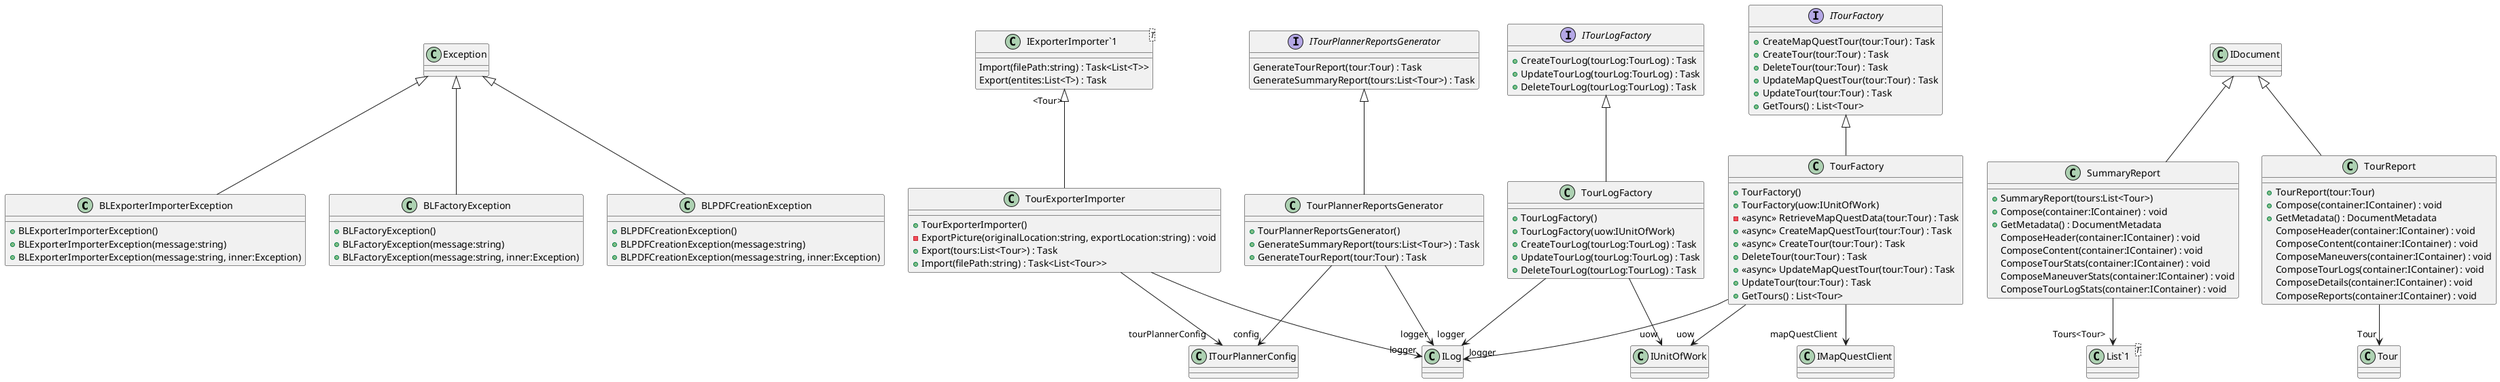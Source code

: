 @startuml
class BLExporterImporterException {
    + BLExporterImporterException()
    + BLExporterImporterException(message:string)
    + BLExporterImporterException(message:string, inner:Exception)
}
Exception <|-- BLExporterImporterException
class BLFactoryException {
    + BLFactoryException()
    + BLFactoryException(message:string)
    + BLFactoryException(message:string, inner:Exception)
}
Exception <|-- BLFactoryException
class BLPDFCreationException {
    + BLPDFCreationException()
    + BLPDFCreationException(message:string)
    + BLPDFCreationException(message:string, inner:Exception)
}
Exception <|-- BLPDFCreationException
interface "IExporterImporter`1"<T> {
    Import(filePath:string) : Task<List<T>>
    Export(entites:List<T>) : Task
}
class TourExporterImporter {
    + TourExporterImporter()
    - ExportPicture(originalLocation:string, exportLocation:string) : void
    + Export(tours:List<Tour>) : Task
    + Import(filePath:string) : Task<List<Tour>>
}
class "IExporterImporter`1"<T> {
}
"IExporterImporter`1" "<Tour>" <|-- TourExporterImporter
TourExporterImporter --> "tourPlannerConfig" ITourPlannerConfig
TourExporterImporter --> "logger" ILog
interface ITourFactory {
    + CreateMapQuestTour(tour:Tour) : Task
    + CreateTour(tour:Tour) : Task
    + DeleteTour(tour:Tour) : Task
    + UpdateMapQuestTour(tour:Tour) : Task
    + UpdateTour(tour:Tour) : Task
    + GetTours() : List<Tour>
}
interface ITourLogFactory {
    + CreateTourLog(tourLog:TourLog) : Task
    + UpdateTourLog(tourLog:TourLog) : Task
    + DeleteTourLog(tourLog:TourLog) : Task
}
class TourFactory {
    + TourFactory()
    + TourFactory(uow:IUnitOfWork)
    - <<async>> RetrieveMapQuestData(tour:Tour) : Task
    + <<async>> CreateMapQuestTour(tour:Tour) : Task
    + <<async>> CreateTour(tour:Tour) : Task
    + DeleteTour(tour:Tour) : Task
    + <<async>> UpdateMapQuestTour(tour:Tour) : Task
    + UpdateTour(tour:Tour) : Task
    + GetTours() : List<Tour>
}
ITourFactory <|-- TourFactory
TourFactory --> "mapQuestClient" IMapQuestClient
TourFactory --> "logger" ILog
TourFactory --> "uow" IUnitOfWork
class TourLogFactory {
    + TourLogFactory()
    + TourLogFactory(uow:IUnitOfWork)
    + CreateTourLog(tourLog:TourLog) : Task
    + UpdateTourLog(tourLog:TourLog) : Task
    + DeleteTourLog(tourLog:TourLog) : Task
}
ITourLogFactory <|-- TourLogFactory
TourLogFactory --> "logger" ILog
TourLogFactory --> "uow" IUnitOfWork
interface ITourPlannerReportsGenerator {
    GenerateTourReport(tour:Tour) : Task
    GenerateSummaryReport(tours:List<Tour>) : Task
}
class SummaryReport {
    + SummaryReport(tours:List<Tour>)
    + Compose(container:IContainer) : void
    + GetMetadata() : DocumentMetadata
    ComposeHeader(container:IContainer) : void
    ComposeContent(container:IContainer) : void
    ComposeTourStats(container:IContainer) : void
    ComposeManeuverStats(container:IContainer) : void
    ComposeTourLogStats(container:IContainer) : void
}
class "List`1"<T> {
}
IDocument <|-- SummaryReport
SummaryReport --> "Tours<Tour>" "List`1"
class TourPlannerReportsGenerator {
    + TourPlannerReportsGenerator()
    + GenerateSummaryReport(tours:List<Tour>) : Task
    + GenerateTourReport(tour:Tour) : Task
}
ITourPlannerReportsGenerator <|-- TourPlannerReportsGenerator
TourPlannerReportsGenerator --> "config" ITourPlannerConfig
TourPlannerReportsGenerator --> "logger" ILog
class TourReport {
    + TourReport(tour:Tour)
    + Compose(container:IContainer) : void
    + GetMetadata() : DocumentMetadata
    ComposeHeader(container:IContainer) : void
    ComposeContent(container:IContainer) : void
    ComposeManeuvers(container:IContainer) : void
    ComposeTourLogs(container:IContainer) : void
    ComposeDetails(container:IContainer) : void
    ComposeReports(container:IContainer) : void
}
IDocument <|-- TourReport
TourReport --> "Tour" Tour
@enduml
